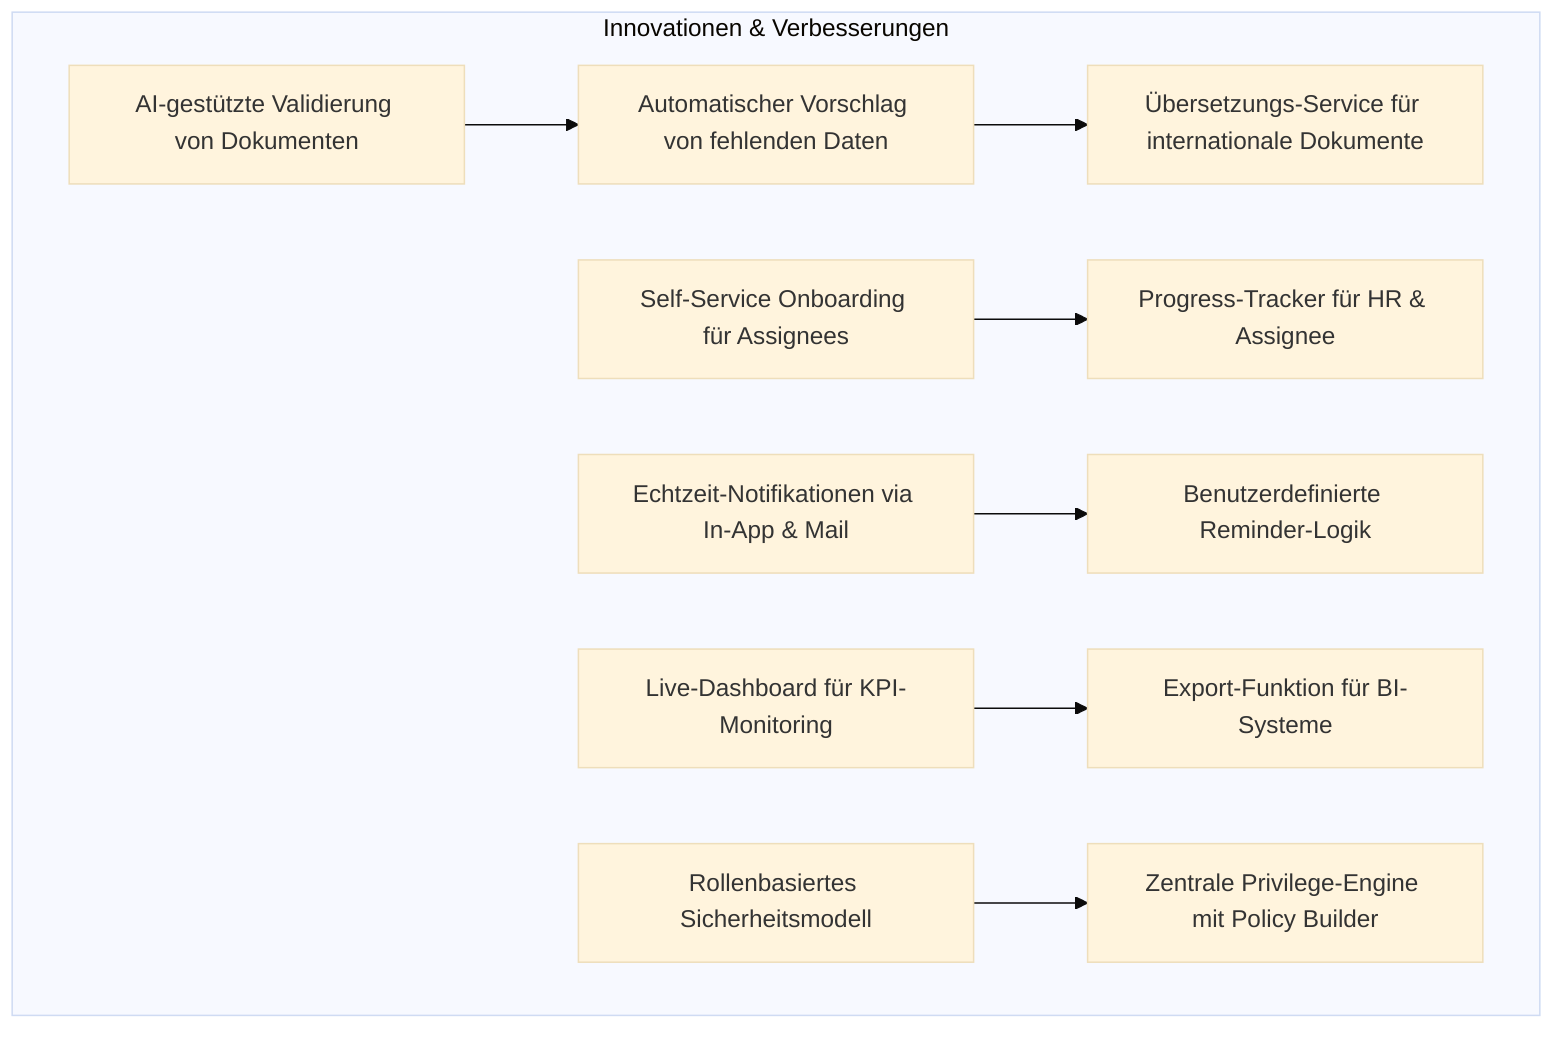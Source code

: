 ---
config:
  theme: base
  layout: TB
---
flowchart TB
  subgraph Innovationen[" Innovationen & Verbesserungen"]
  
    AI1["AI-gestützte Validierung von Dokumenten"]
    AI2["Automatischer Vorschlag von fehlenden Daten"]
    AI3["Übersetzungs-Service für internationale Dokumente"]
    
    SELF1["Self-Service Onboarding für Assignees"]
    SELF2["Progress-Tracker für HR & Assignee"]
    
    NOTIFY1["Echtzeit-Notifikationen via In-App & Mail"]
    NOTIFY2["Benutzerdefinierte Reminder-Logik"]
    
    REPORT1["Live-Dashboard für KPI-Monitoring"]
    REPORT2["Export-Funktion für BI-Systeme"]
    
    SEC1["Rollenbasiertes Sicherheitsmodell"]
    SEC2["Zentrale Privilege-Engine mit Policy Builder"]
    
  end

  AI1 --> AI2 --> AI3
  SELF1 --> SELF2
  NOTIFY1 --> NOTIFY2
  REPORT1 --> REPORT2
  SEC1 --> SEC2